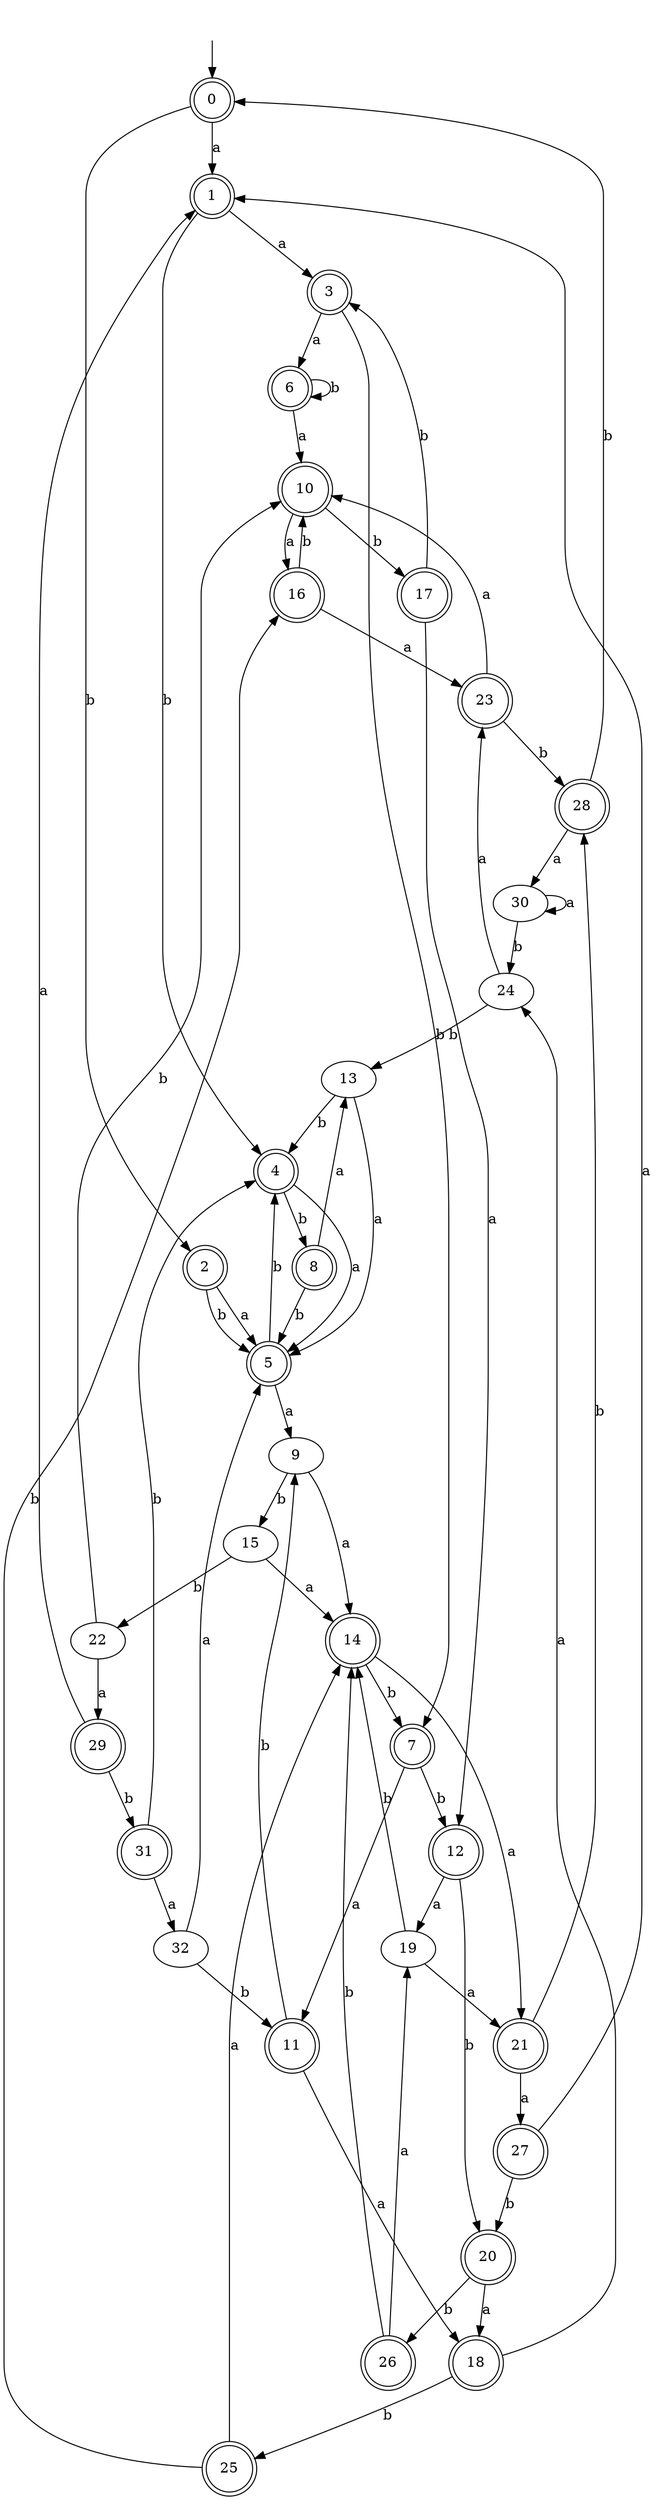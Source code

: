 digraph RandomDFA {
  __start0 [label="", shape=none];
  __start0 -> 0 [label=""];
  0 [shape=circle] [shape=doublecircle]
  0 -> 1 [label="a"]
  0 -> 2 [label="b"]
  1 [shape=doublecircle]
  1 -> 3 [label="a"]
  1 -> 4 [label="b"]
  2 [shape=doublecircle]
  2 -> 5 [label="a"]
  2 -> 5 [label="b"]
  3 [shape=doublecircle]
  3 -> 6 [label="a"]
  3 -> 7 [label="b"]
  4 [shape=doublecircle]
  4 -> 5 [label="a"]
  4 -> 8 [label="b"]
  5 [shape=doublecircle]
  5 -> 9 [label="a"]
  5 -> 4 [label="b"]
  6 [shape=doublecircle]
  6 -> 10 [label="a"]
  6 -> 6 [label="b"]
  7 [shape=doublecircle]
  7 -> 11 [label="a"]
  7 -> 12 [label="b"]
  8 [shape=doublecircle]
  8 -> 13 [label="a"]
  8 -> 5 [label="b"]
  9
  9 -> 14 [label="a"]
  9 -> 15 [label="b"]
  10 [shape=doublecircle]
  10 -> 16 [label="a"]
  10 -> 17 [label="b"]
  11 [shape=doublecircle]
  11 -> 18 [label="a"]
  11 -> 9 [label="b"]
  12 [shape=doublecircle]
  12 -> 19 [label="a"]
  12 -> 20 [label="b"]
  13
  13 -> 5 [label="a"]
  13 -> 4 [label="b"]
  14 [shape=doublecircle]
  14 -> 21 [label="a"]
  14 -> 7 [label="b"]
  15
  15 -> 14 [label="a"]
  15 -> 22 [label="b"]
  16 [shape=doublecircle]
  16 -> 23 [label="a"]
  16 -> 10 [label="b"]
  17 [shape=doublecircle]
  17 -> 12 [label="a"]
  17 -> 3 [label="b"]
  18 [shape=doublecircle]
  18 -> 24 [label="a"]
  18 -> 25 [label="b"]
  19
  19 -> 21 [label="a"]
  19 -> 14 [label="b"]
  20 [shape=doublecircle]
  20 -> 18 [label="a"]
  20 -> 26 [label="b"]
  21 [shape=doublecircle]
  21 -> 27 [label="a"]
  21 -> 28 [label="b"]
  22
  22 -> 29 [label="a"]
  22 -> 10 [label="b"]
  23 [shape=doublecircle]
  23 -> 10 [label="a"]
  23 -> 28 [label="b"]
  24
  24 -> 23 [label="a"]
  24 -> 13 [label="b"]
  25 [shape=doublecircle]
  25 -> 14 [label="a"]
  25 -> 16 [label="b"]
  26 [shape=doublecircle]
  26 -> 19 [label="a"]
  26 -> 14 [label="b"]
  27 [shape=doublecircle]
  27 -> 1 [label="a"]
  27 -> 20 [label="b"]
  28 [shape=doublecircle]
  28 -> 30 [label="a"]
  28 -> 0 [label="b"]
  29 [shape=doublecircle]
  29 -> 1 [label="a"]
  29 -> 31 [label="b"]
  30
  30 -> 30 [label="a"]
  30 -> 24 [label="b"]
  31 [shape=doublecircle]
  31 -> 32 [label="a"]
  31 -> 4 [label="b"]
  32
  32 -> 5 [label="a"]
  32 -> 11 [label="b"]
}
